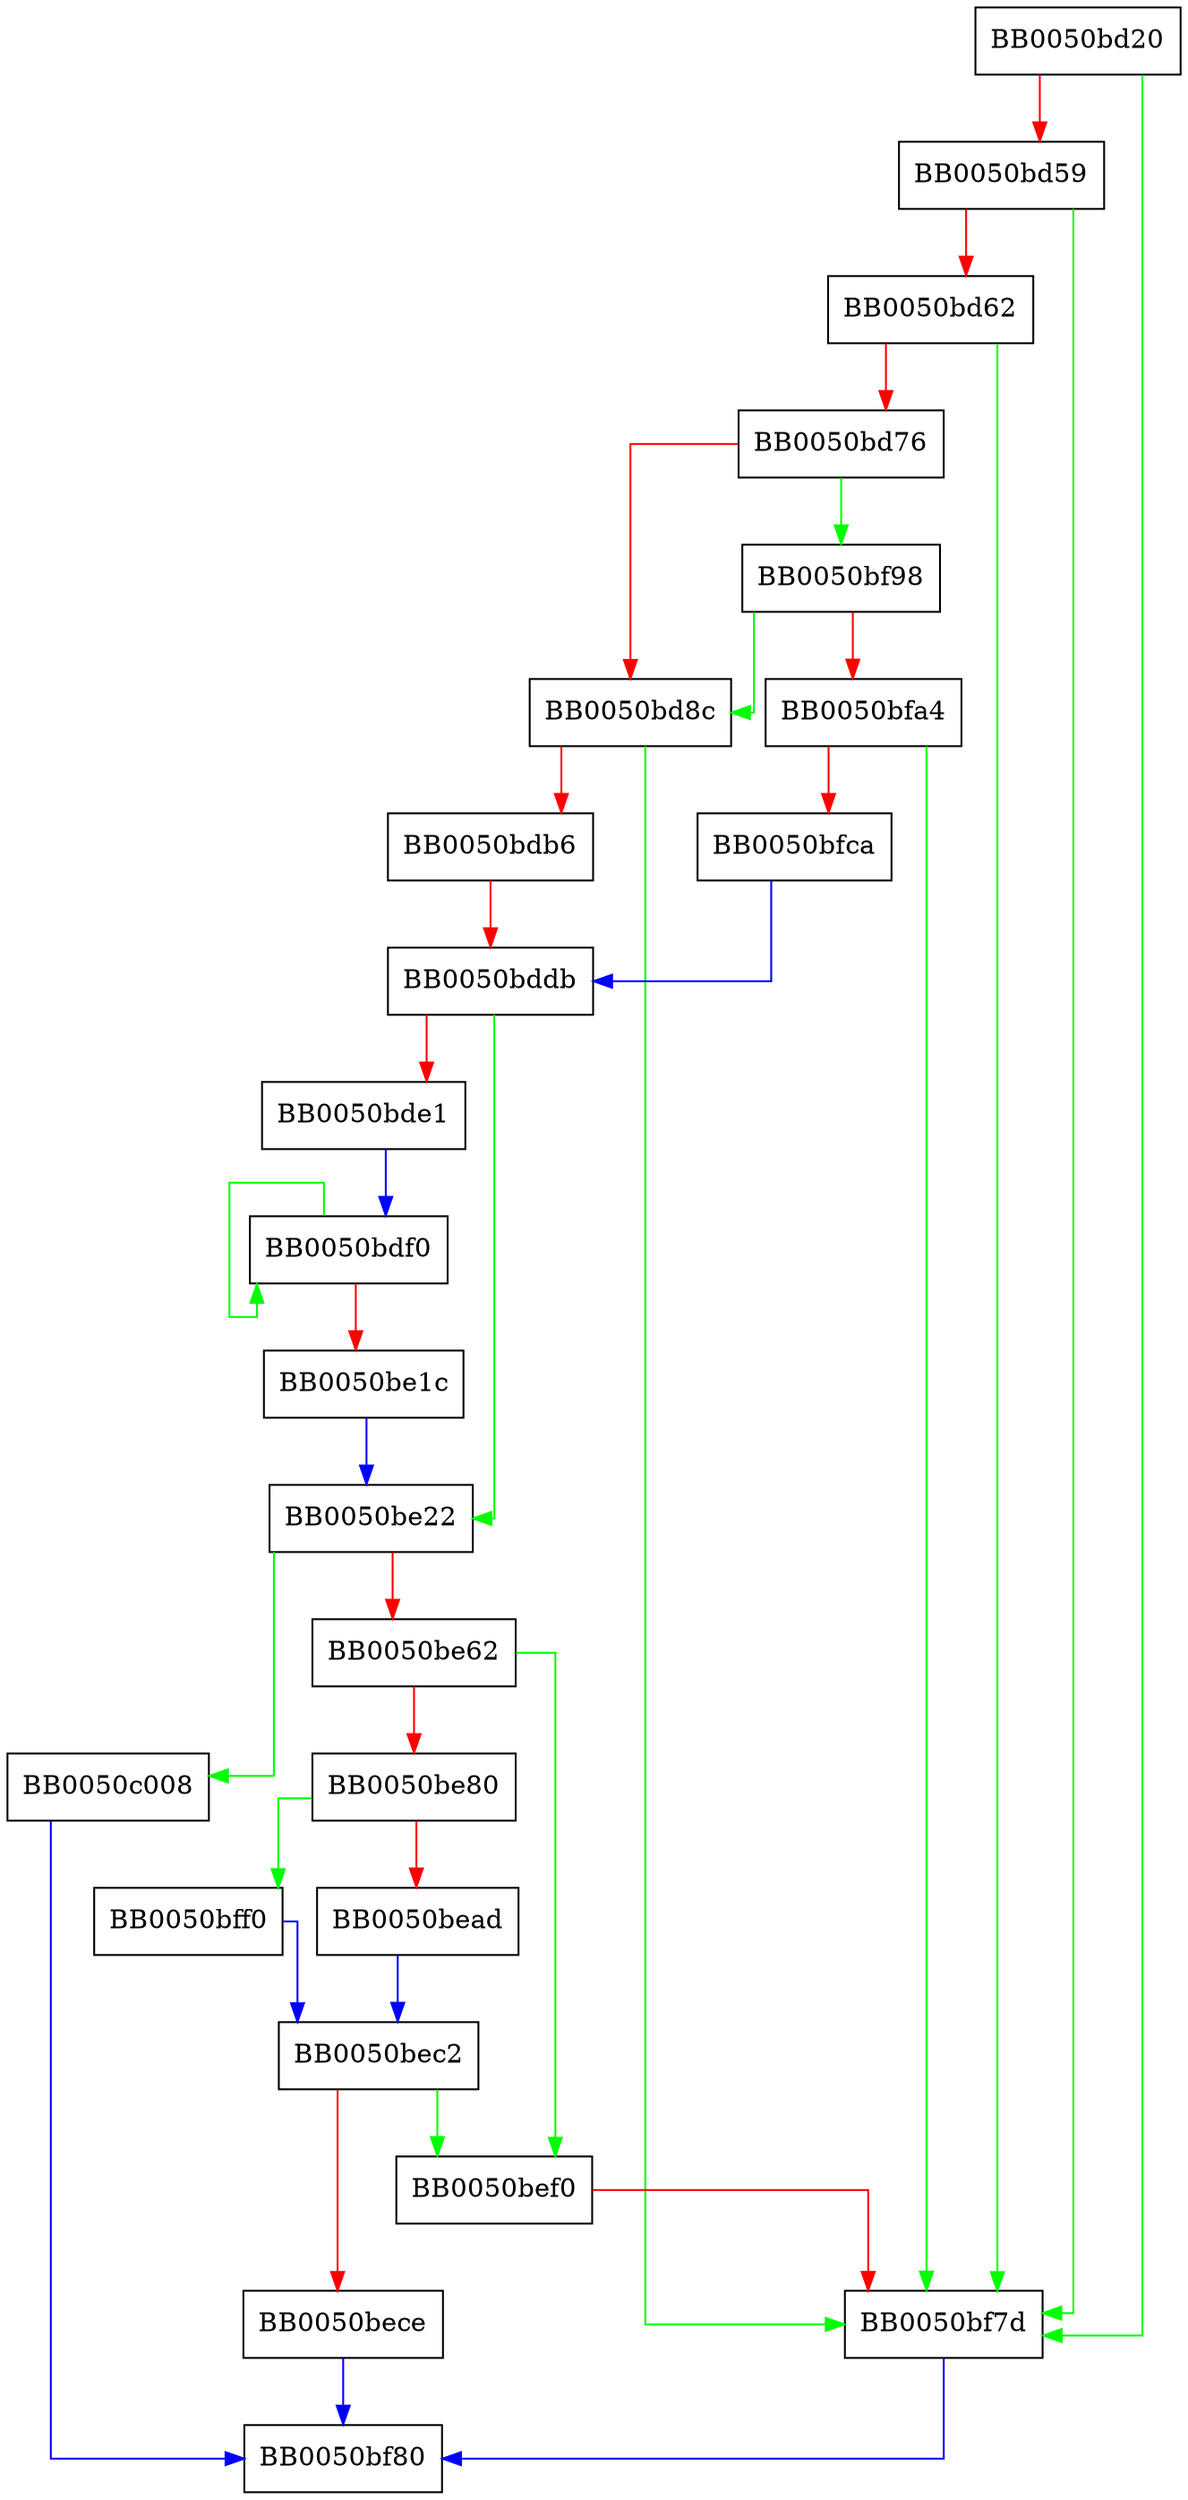 digraph ossl_qlog_new_from_env {
  node [shape="box"];
  graph [splines=ortho];
  BB0050bd20 -> BB0050bf7d [color="green"];
  BB0050bd20 -> BB0050bd59 [color="red"];
  BB0050bd59 -> BB0050bf7d [color="green"];
  BB0050bd59 -> BB0050bd62 [color="red"];
  BB0050bd62 -> BB0050bf7d [color="green"];
  BB0050bd62 -> BB0050bd76 [color="red"];
  BB0050bd76 -> BB0050bf98 [color="green"];
  BB0050bd76 -> BB0050bd8c [color="red"];
  BB0050bd8c -> BB0050bf7d [color="green"];
  BB0050bd8c -> BB0050bdb6 [color="red"];
  BB0050bdb6 -> BB0050bddb [color="red"];
  BB0050bddb -> BB0050be22 [color="green"];
  BB0050bddb -> BB0050bde1 [color="red"];
  BB0050bde1 -> BB0050bdf0 [color="blue"];
  BB0050bdf0 -> BB0050bdf0 [color="green"];
  BB0050bdf0 -> BB0050be1c [color="red"];
  BB0050be1c -> BB0050be22 [color="blue"];
  BB0050be22 -> BB0050c008 [color="green"];
  BB0050be22 -> BB0050be62 [color="red"];
  BB0050be62 -> BB0050bef0 [color="green"];
  BB0050be62 -> BB0050be80 [color="red"];
  BB0050be80 -> BB0050bff0 [color="green"];
  BB0050be80 -> BB0050bead [color="red"];
  BB0050bead -> BB0050bec2 [color="blue"];
  BB0050bec2 -> BB0050bef0 [color="green"];
  BB0050bec2 -> BB0050bece [color="red"];
  BB0050bece -> BB0050bf80 [color="blue"];
  BB0050bef0 -> BB0050bf7d [color="red"];
  BB0050bf7d -> BB0050bf80 [color="blue"];
  BB0050bf98 -> BB0050bd8c [color="green"];
  BB0050bf98 -> BB0050bfa4 [color="red"];
  BB0050bfa4 -> BB0050bf7d [color="green"];
  BB0050bfa4 -> BB0050bfca [color="red"];
  BB0050bfca -> BB0050bddb [color="blue"];
  BB0050bff0 -> BB0050bec2 [color="blue"];
  BB0050c008 -> BB0050bf80 [color="blue"];
}